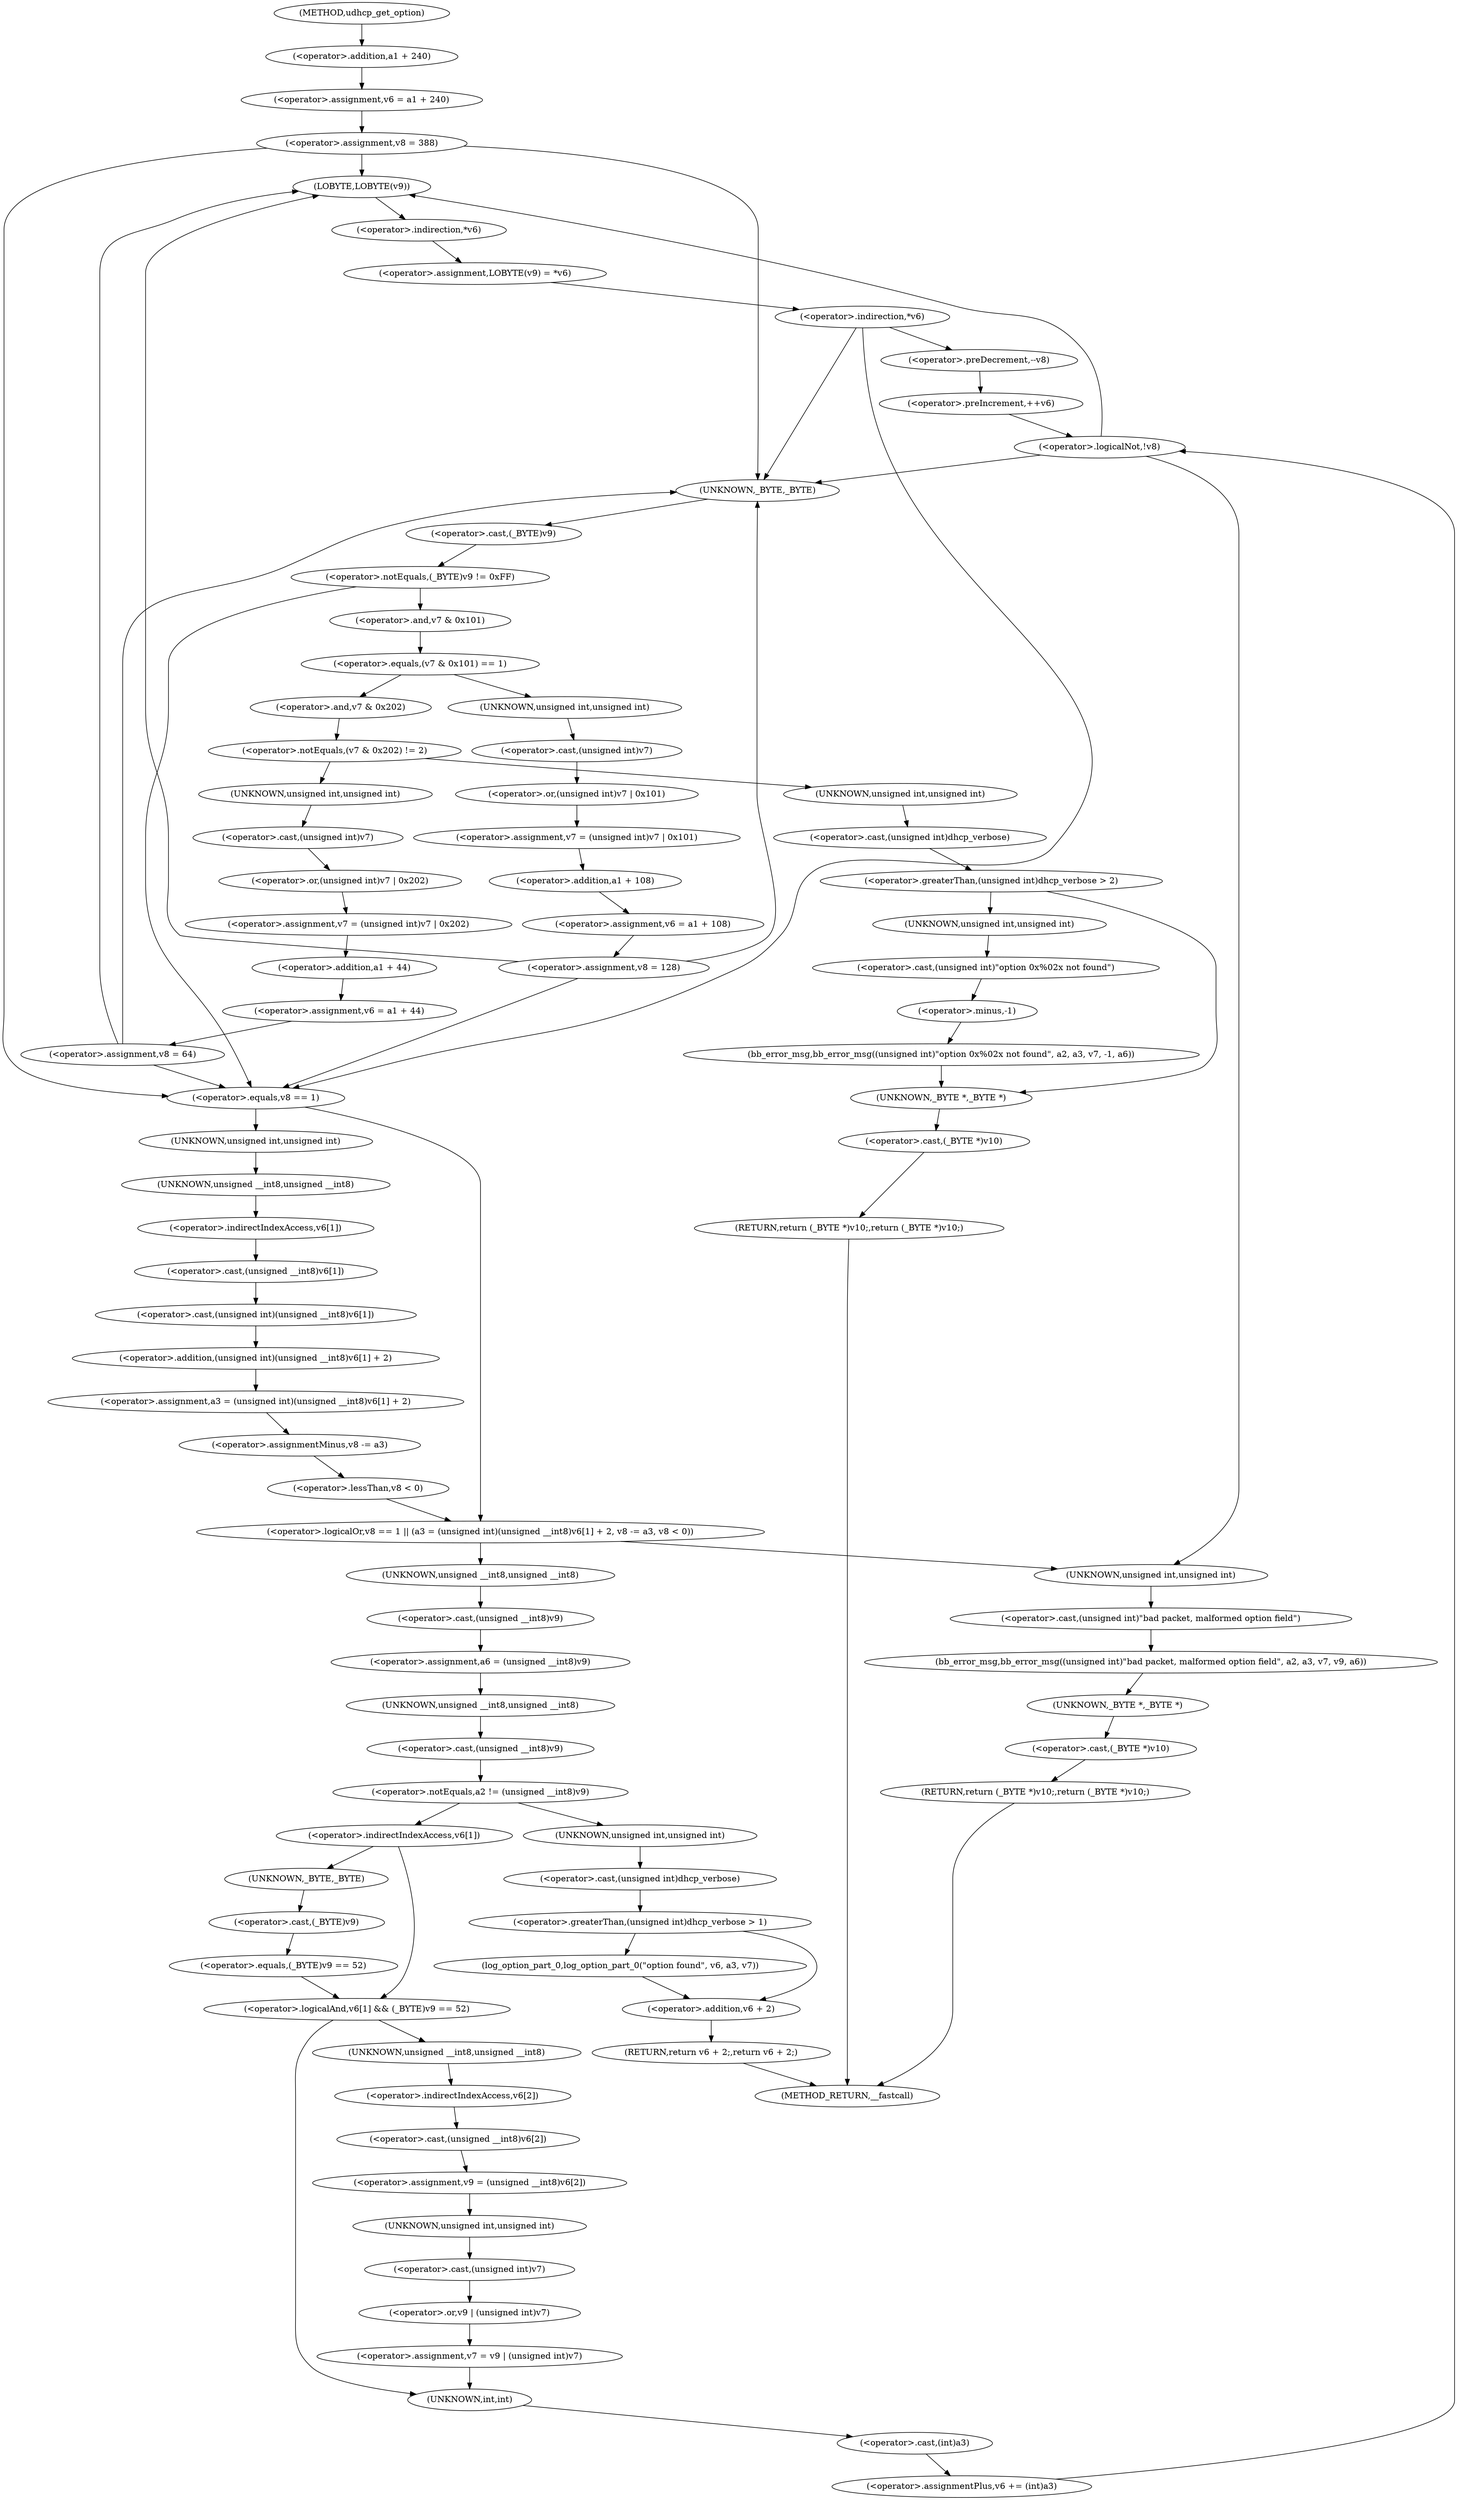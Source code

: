 digraph udhcp_get_option {  
"1000119" [label = "(<operator>.assignment,v6 = a1 + 240)" ]
"1000121" [label = "(<operator>.addition,a1 + 240)" ]
"1000125" [label = "(<operator>.assignment,v8 = 388)" ]
"1000134" [label = "(<operator>.assignment,LOBYTE(v9) = *v6)" ]
"1000135" [label = "(LOBYTE,LOBYTE(v9))" ]
"1000137" [label = "(<operator>.indirection,*v6)" ]
"1000140" [label = "(<operator>.indirection,*v6)" ]
"1000143" [label = "(<operator>.preDecrement,--v8)" ]
"1000145" [label = "(<operator>.preIncrement,++v6)" ]
"1000149" [label = "(<operator>.logicalNot,!v8)" ]
"1000153" [label = "(<operator>.notEquals,(_BYTE)v9 != 0xFF)" ]
"1000154" [label = "(<operator>.cast,(_BYTE)v9)" ]
"1000155" [label = "(UNKNOWN,_BYTE,_BYTE)" ]
"1000160" [label = "(<operator>.equals,(v7 & 0x101) == 1)" ]
"1000161" [label = "(<operator>.and,v7 & 0x101)" ]
"1000166" [label = "(<operator>.assignment,v7 = (unsigned int)v7 | 0x101)" ]
"1000168" [label = "(<operator>.or,(unsigned int)v7 | 0x101)" ]
"1000169" [label = "(<operator>.cast,(unsigned int)v7)" ]
"1000170" [label = "(UNKNOWN,unsigned int,unsigned int)" ]
"1000173" [label = "(<operator>.assignment,v6 = a1 + 108)" ]
"1000175" [label = "(<operator>.addition,a1 + 108)" ]
"1000178" [label = "(<operator>.assignment,v8 = 128)" ]
"1000184" [label = "(<operator>.notEquals,(v7 & 0x202) != 2)" ]
"1000185" [label = "(<operator>.and,v7 & 0x202)" ]
"1000192" [label = "(<operator>.greaterThan,(unsigned int)dhcp_verbose > 2)" ]
"1000193" [label = "(<operator>.cast,(unsigned int)dhcp_verbose)" ]
"1000194" [label = "(UNKNOWN,unsigned int,unsigned int)" ]
"1000197" [label = "(bb_error_msg,bb_error_msg((unsigned int)\"option 0x%02x not found\", a2, a3, v7, -1, a6))" ]
"1000198" [label = "(<operator>.cast,(unsigned int)\"option 0x%02x not found\")" ]
"1000199" [label = "(UNKNOWN,unsigned int,unsigned int)" ]
"1000204" [label = "(<operator>.minus,-1)" ]
"1000207" [label = "(RETURN,return (_BYTE *)v10;,return (_BYTE *)v10;)" ]
"1000208" [label = "(<operator>.cast,(_BYTE *)v10)" ]
"1000209" [label = "(UNKNOWN,_BYTE *,_BYTE *)" ]
"1000211" [label = "(<operator>.assignment,v7 = (unsigned int)v7 | 0x202)" ]
"1000213" [label = "(<operator>.or,(unsigned int)v7 | 0x202)" ]
"1000214" [label = "(<operator>.cast,(unsigned int)v7)" ]
"1000215" [label = "(UNKNOWN,unsigned int,unsigned int)" ]
"1000218" [label = "(<operator>.assignment,v6 = a1 + 44)" ]
"1000220" [label = "(<operator>.addition,a1 + 44)" ]
"1000223" [label = "(<operator>.assignment,v8 = 64)" ]
"1000227" [label = "(<operator>.logicalOr,v8 == 1 || (a3 = (unsigned int)(unsigned __int8)v6[1] + 2, v8 -= a3, v8 < 0))" ]
"1000228" [label = "(<operator>.equals,v8 == 1)" ]
"1000232" [label = "(<operator>.assignment,a3 = (unsigned int)(unsigned __int8)v6[1] + 2)" ]
"1000234" [label = "(<operator>.addition,(unsigned int)(unsigned __int8)v6[1] + 2)" ]
"1000235" [label = "(<operator>.cast,(unsigned int)(unsigned __int8)v6[1])" ]
"1000236" [label = "(UNKNOWN,unsigned int,unsigned int)" ]
"1000237" [label = "(<operator>.cast,(unsigned __int8)v6[1])" ]
"1000238" [label = "(UNKNOWN,unsigned __int8,unsigned __int8)" ]
"1000239" [label = "(<operator>.indirectIndexAccess,v6[1])" ]
"1000244" [label = "(<operator>.assignmentMinus,v8 -= a3)" ]
"1000247" [label = "(<operator>.lessThan,v8 < 0)" ]
"1000253" [label = "(bb_error_msg,bb_error_msg((unsigned int)\"bad packet, malformed option field\", a2, a3, v7, v9, a6))" ]
"1000254" [label = "(<operator>.cast,(unsigned int)\"bad packet, malformed option field\")" ]
"1000255" [label = "(UNKNOWN,unsigned int,unsigned int)" ]
"1000262" [label = "(RETURN,return (_BYTE *)v10;,return (_BYTE *)v10;)" ]
"1000263" [label = "(<operator>.cast,(_BYTE *)v10)" ]
"1000264" [label = "(UNKNOWN,_BYTE *,_BYTE *)" ]
"1000266" [label = "(<operator>.assignment,a6 = (unsigned __int8)v9)" ]
"1000268" [label = "(<operator>.cast,(unsigned __int8)v9)" ]
"1000269" [label = "(UNKNOWN,unsigned __int8,unsigned __int8)" ]
"1000272" [label = "(<operator>.notEquals,a2 != (unsigned __int8)v9)" ]
"1000274" [label = "(<operator>.cast,(unsigned __int8)v9)" ]
"1000275" [label = "(UNKNOWN,unsigned __int8,unsigned __int8)" ]
"1000279" [label = "(<operator>.logicalAnd,v6[1] && (_BYTE)v9 == 52)" ]
"1000280" [label = "(<operator>.indirectIndexAccess,v6[1])" ]
"1000283" [label = "(<operator>.equals,(_BYTE)v9 == 52)" ]
"1000284" [label = "(<operator>.cast,(_BYTE)v9)" ]
"1000285" [label = "(UNKNOWN,_BYTE,_BYTE)" ]
"1000289" [label = "(<operator>.assignment,v9 = (unsigned __int8)v6[2])" ]
"1000291" [label = "(<operator>.cast,(unsigned __int8)v6[2])" ]
"1000292" [label = "(UNKNOWN,unsigned __int8,unsigned __int8)" ]
"1000293" [label = "(<operator>.indirectIndexAccess,v6[2])" ]
"1000296" [label = "(<operator>.assignment,v7 = v9 | (unsigned int)v7)" ]
"1000298" [label = "(<operator>.or,v9 | (unsigned int)v7)" ]
"1000300" [label = "(<operator>.cast,(unsigned int)v7)" ]
"1000301" [label = "(UNKNOWN,unsigned int,unsigned int)" ]
"1000303" [label = "(<operator>.assignmentPlus,v6 += (int)a3)" ]
"1000305" [label = "(<operator>.cast,(int)a3)" ]
"1000306" [label = "(UNKNOWN,int,int)" ]
"1000310" [label = "(<operator>.greaterThan,(unsigned int)dhcp_verbose > 1)" ]
"1000311" [label = "(<operator>.cast,(unsigned int)dhcp_verbose)" ]
"1000312" [label = "(UNKNOWN,unsigned int,unsigned int)" ]
"1000315" [label = "(log_option_part_0,log_option_part_0(\"option found\", v6, a3, v7))" ]
"1000320" [label = "(RETURN,return v6 + 2;,return v6 + 2;)" ]
"1000321" [label = "(<operator>.addition,v6 + 2)" ]
"1000106" [label = "(METHOD,udhcp_get_option)" ]
"1000324" [label = "(METHOD_RETURN,__fastcall)" ]
  "1000119" -> "1000125" 
  "1000121" -> "1000119" 
  "1000125" -> "1000155" 
  "1000125" -> "1000135" 
  "1000125" -> "1000228" 
  "1000134" -> "1000140" 
  "1000135" -> "1000137" 
  "1000137" -> "1000134" 
  "1000140" -> "1000155" 
  "1000140" -> "1000228" 
  "1000140" -> "1000143" 
  "1000143" -> "1000145" 
  "1000145" -> "1000149" 
  "1000149" -> "1000155" 
  "1000149" -> "1000135" 
  "1000149" -> "1000255" 
  "1000153" -> "1000228" 
  "1000153" -> "1000161" 
  "1000154" -> "1000153" 
  "1000155" -> "1000154" 
  "1000160" -> "1000170" 
  "1000160" -> "1000185" 
  "1000161" -> "1000160" 
  "1000166" -> "1000175" 
  "1000168" -> "1000166" 
  "1000169" -> "1000168" 
  "1000170" -> "1000169" 
  "1000173" -> "1000178" 
  "1000175" -> "1000173" 
  "1000178" -> "1000155" 
  "1000178" -> "1000135" 
  "1000178" -> "1000228" 
  "1000184" -> "1000194" 
  "1000184" -> "1000215" 
  "1000185" -> "1000184" 
  "1000192" -> "1000199" 
  "1000192" -> "1000209" 
  "1000193" -> "1000192" 
  "1000194" -> "1000193" 
  "1000197" -> "1000209" 
  "1000198" -> "1000204" 
  "1000199" -> "1000198" 
  "1000204" -> "1000197" 
  "1000207" -> "1000324" 
  "1000208" -> "1000207" 
  "1000209" -> "1000208" 
  "1000211" -> "1000220" 
  "1000213" -> "1000211" 
  "1000214" -> "1000213" 
  "1000215" -> "1000214" 
  "1000218" -> "1000223" 
  "1000220" -> "1000218" 
  "1000223" -> "1000155" 
  "1000223" -> "1000135" 
  "1000223" -> "1000228" 
  "1000227" -> "1000255" 
  "1000227" -> "1000269" 
  "1000228" -> "1000227" 
  "1000228" -> "1000236" 
  "1000232" -> "1000244" 
  "1000234" -> "1000232" 
  "1000235" -> "1000234" 
  "1000236" -> "1000238" 
  "1000237" -> "1000235" 
  "1000238" -> "1000239" 
  "1000239" -> "1000237" 
  "1000244" -> "1000247" 
  "1000247" -> "1000227" 
  "1000253" -> "1000264" 
  "1000254" -> "1000253" 
  "1000255" -> "1000254" 
  "1000262" -> "1000324" 
  "1000263" -> "1000262" 
  "1000264" -> "1000263" 
  "1000266" -> "1000275" 
  "1000268" -> "1000266" 
  "1000269" -> "1000268" 
  "1000272" -> "1000312" 
  "1000272" -> "1000280" 
  "1000274" -> "1000272" 
  "1000275" -> "1000274" 
  "1000279" -> "1000292" 
  "1000279" -> "1000306" 
  "1000280" -> "1000285" 
  "1000280" -> "1000279" 
  "1000283" -> "1000279" 
  "1000284" -> "1000283" 
  "1000285" -> "1000284" 
  "1000289" -> "1000301" 
  "1000291" -> "1000289" 
  "1000292" -> "1000293" 
  "1000293" -> "1000291" 
  "1000296" -> "1000306" 
  "1000298" -> "1000296" 
  "1000300" -> "1000298" 
  "1000301" -> "1000300" 
  "1000303" -> "1000149" 
  "1000305" -> "1000303" 
  "1000306" -> "1000305" 
  "1000310" -> "1000315" 
  "1000310" -> "1000321" 
  "1000311" -> "1000310" 
  "1000312" -> "1000311" 
  "1000315" -> "1000321" 
  "1000320" -> "1000324" 
  "1000321" -> "1000320" 
  "1000106" -> "1000121" 
}

